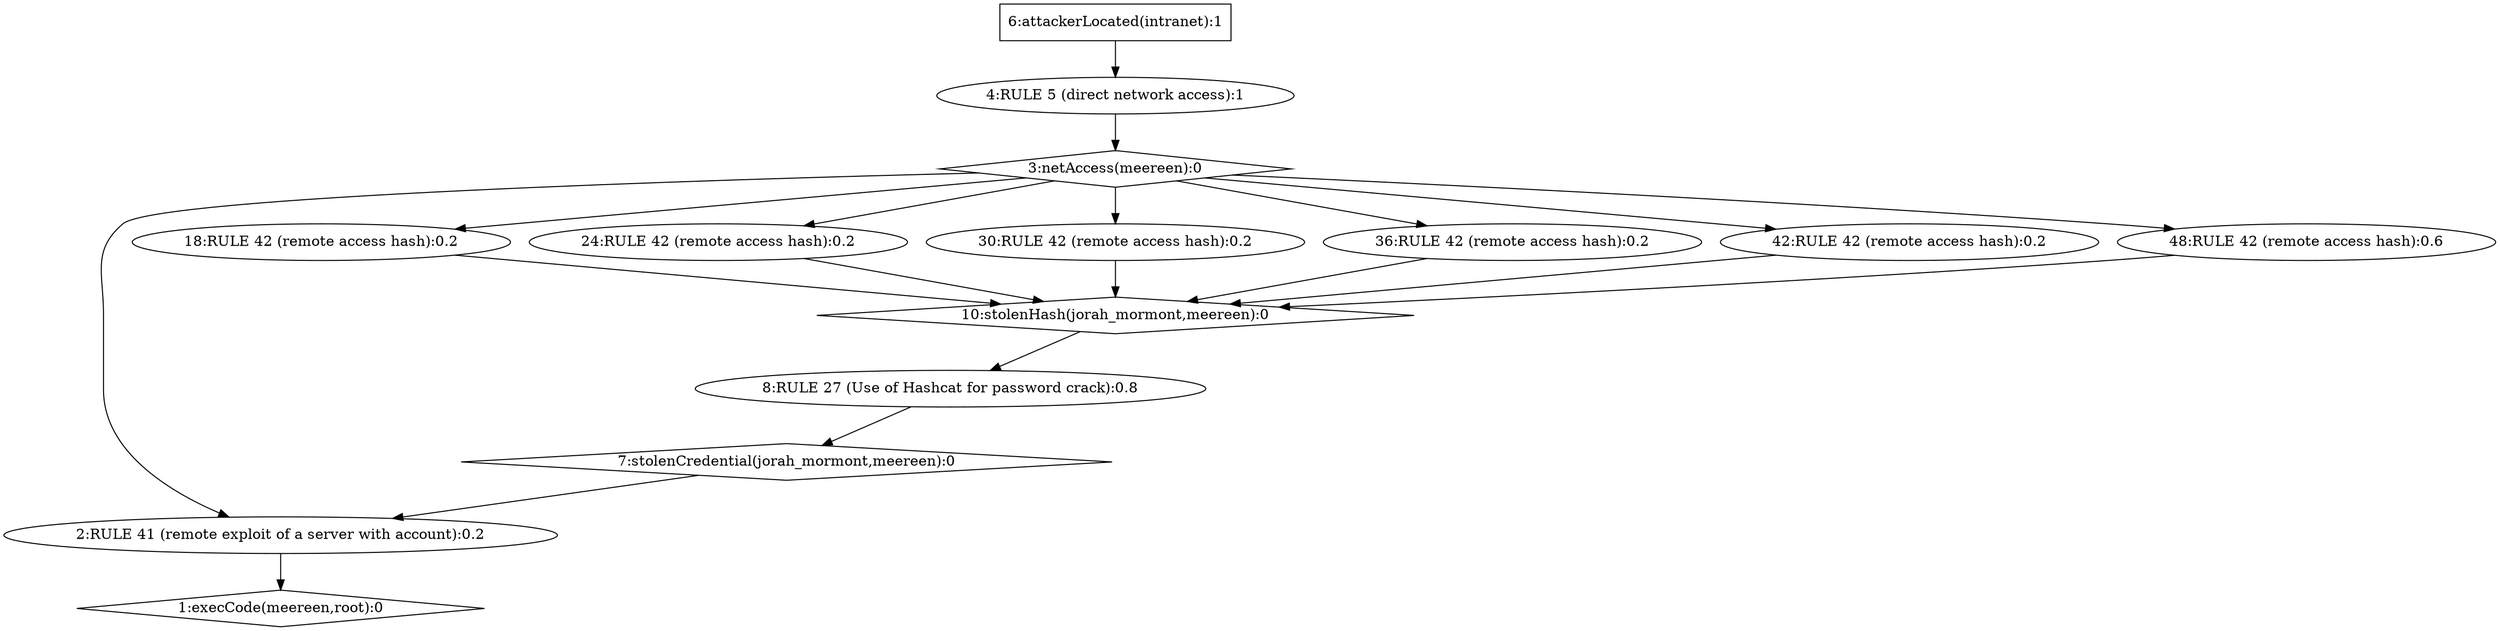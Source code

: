 strict digraph G {
  1 [ label="1:execCode(meereen,root):0" shape="diamond" ];
  2 [ label="2:RULE 41 (remote exploit of a server with account):0.2" shape="ellipse" ];
  3 [ label="3:netAccess(meereen):0" shape="diamond" ];
  4 [ label="4:RULE 5 (direct network access):1" shape="ellipse" ];
  5 [ label="6:attackerLocated(intranet):1" shape="box" ];
  6 [ label="7:stolenCredential(jorah_mormont,meereen):0" shape="diamond" ];
  7 [ label="8:RULE 27 (Use of Hashcat for password crack):0.8" shape="ellipse" ];
  8 [ label="10:stolenHash(jorah_mormont,meereen):0" shape="diamond" ];
  9 [ label="18:RULE 42 (remote access hash):0.2" shape="ellipse" ];
  10 [ label="24:RULE 42 (remote access hash):0.2" shape="ellipse" ];
  11 [ label="30:RULE 42 (remote access hash):0.2" shape="ellipse" ];
  12 [ label="36:RULE 42 (remote access hash):0.2" shape="ellipse" ];
  13 [ label="42:RULE 42 (remote access hash):0.2" shape="ellipse" ];
  14 [ label="48:RULE 42 (remote access hash):0.6" shape="ellipse" ];
  5 -> 4 [ color="black" ];
  4 -> 3 [ color="black" ];
  3 -> 2 [ color="black" ];
  3 -> 9 [ color="black" ];
  9 -> 8 [ color="black" ];
  3 -> 10 [ color="black" ];
  10 -> 8 [ color="black" ];
  3 -> 11 [ color="black" ];
  11 -> 8 [ color="black" ];
  3 -> 12 [ color="black" ];
  12 -> 8 [ color="black" ];
  3 -> 13 [ color="black" ];
  13 -> 8 [ color="black" ];
  3 -> 14 [ color="black" ];
  14 -> 8 [ color="black" ];
  8 -> 7 [ color="black" ];
  7 -> 6 [ color="black" ];
  6 -> 2 [ color="black" ];
  2 -> 1 [ color="black" ];
}
